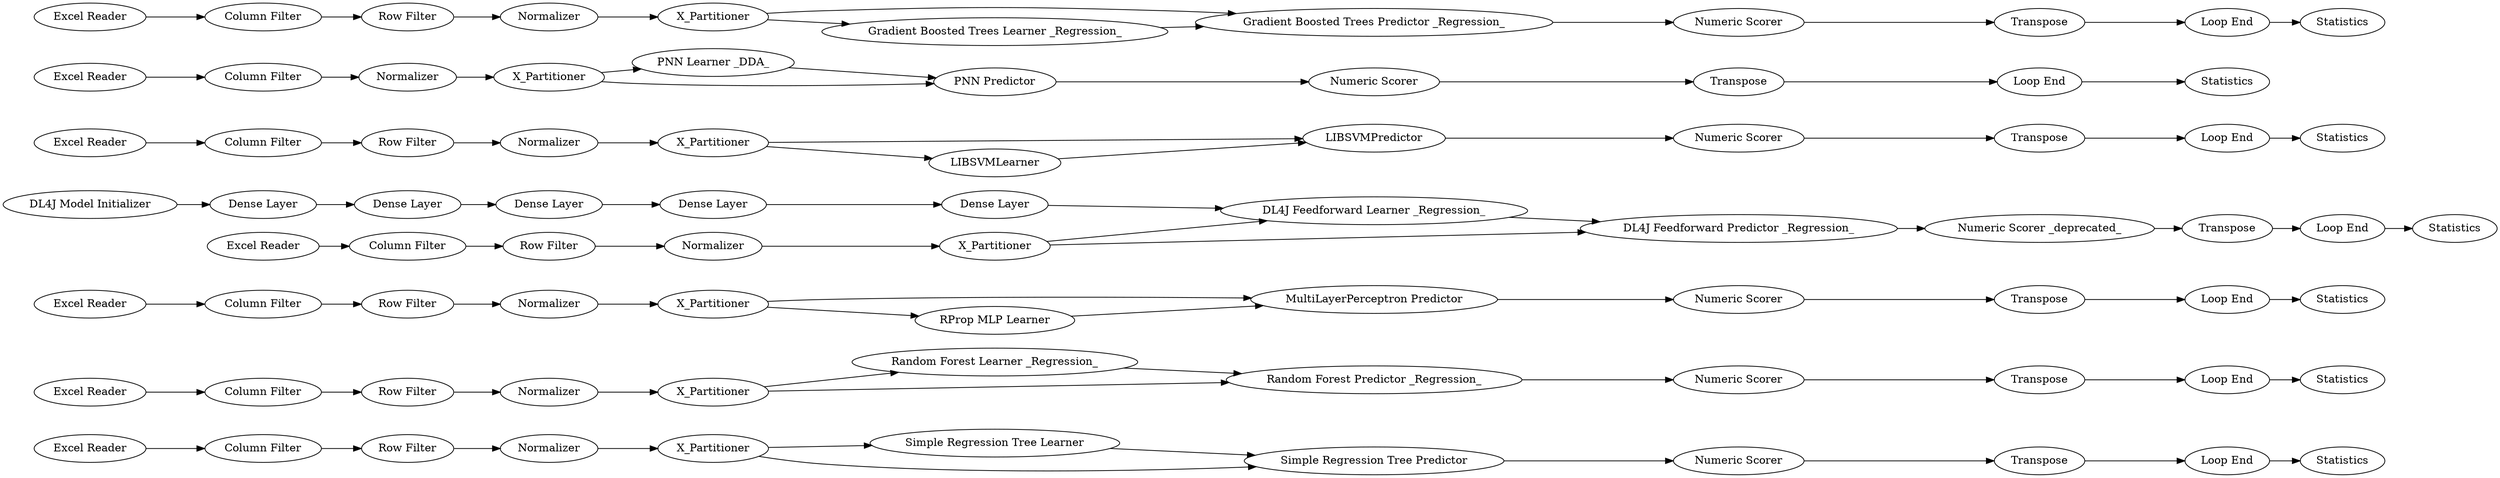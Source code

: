 digraph {
	111 -> 110
	7 -> 8
	4 -> 5
	106 -> 107
	57 -> 58
	113 -> 111
	5 -> 127
	140 -> 136
	2 -> 154
	58 -> 52
	126 -> 2
	26 -> 74
	25 -> 108
	147 -> 152
	143 -> 135
	138 -> 134
	114 -> 28
	148 -> 156
	108 -> 112
	15 -> 115
	156 -> 155
	123 -> 117
	139 -> 140
	130 -> 30
	131 -> 75
	157 -> 158
	12 -> 59
	115 -> 116
	82 -> 106
	52 -> 55
	132 -> 133
	58 -> 76
	29 -> 7
	28 -> 10
	128 -> 129
	59 -> 72
	10 -> 11
	152 -> 157
	151 -> 147
	120 -> 123
	137 -> 141
	29 -> 8
	122 -> 119
	142 -> 140
	129 -> 30
	134 -> 137
	149 -> 153
	6 -> 5
	150 -> 149
	136 -> 146
	125 -> 73
	4 -> 6
	117 -> 15
	1 -> 82
	11 -> 25
	121 -> 118
	107 -> 29
	141 -> 142
	127 -> 124
	129 -> 130
	27 -> 151
	3 -> 4
	76 -> 52
	30 -> 26
	154 -> 3
	110 -> 114
	119 -> 120
	74 -> 131
	55 -> 150
	116 -> 121
	117 -> 14
	14 -> 15
	72 -> 80
	8 -> 12
	155 -> 57
	124 -> 125
	146 -> 143
	142 -> 139
	158 -> 76
	112 -> 109
	133 -> 128
	28 -> 11
	126 [label="Excel Reader"]
	136 [label="Numeric Scorer"]
	26 [label="Numeric Scorer"]
	153 [label=Statistics]
	3 [label=Normalizer]
	154 [label="Row Filter"]
	6 [label="RProp MLP Learner"]
	146 [label=Transpose]
	129 [label=X_Partitioner]
	12 [label="Numeric Scorer"]
	75 [label=Statistics]
	150 [label=Transpose]
	115 [label="Numeric Scorer"]
	28 [label=X_Partitioner]
	11 [label="Simple Regression Tree Predictor"]
	135 [label=Statistics]
	134 [label="Column Filter"]
	5 [label="MultiLayerPerceptron Predictor"]
	107 [label=Normalizer]
	120 [label="Row Filter"]
	29 [label=X_Partitioner]
	157 [label="Dense Layer"]
	118 [label=Statistics]
	27 [label="DL4J Model Initializer"]
	58 [label=X_Partitioner]
	8 [label="Random Forest Predictor _Regression_"]
	108 [label=Transpose]
	122 [label="Excel Reader"]
	151 [label="Dense Layer"]
	137 [label="Row Filter"]
	119 [label="Column Filter"]
	141 [label=Normalizer]
	125 [label="Loop End"]
	1 [label="Excel Reader"]
	147 [label="Dense Layer"]
	80 [label=Statistics]
	52 [label="DL4J Feedforward Predictor _Regression_"]
	132 [label="Excel Reader"]
	57 [label=Normalizer]
	55 [label="Numeric Scorer _deprecated_"]
	7 [label="Random Forest Learner _Regression_"]
	138 [label="Excel Reader"]
	121 [label="Loop End"]
	156 [label="Column Filter"]
	131 [label="Loop End"]
	15 [label="Gradient Boosted Trees Predictor _Regression_"]
	25 [label="Numeric Scorer"]
	114 [label=Normalizer]
	59 [label=Transpose]
	123 [label=Normalizer]
	142 [label=X_Partitioner]
	143 [label="Loop End"]
	72 [label="Loop End"]
	4 [label=X_Partitioner]
	124 [label=Transpose]
	14 [label="Gradient Boosted Trees Learner _Regression_"]
	117 [label=X_Partitioner]
	82 [label="Column Filter"]
	140 [label=LIBSVMPredictor]
	116 [label=Transpose]
	155 [label="Row Filter"]
	152 [label="Dense Layer"]
	30 [label="PNN Predictor"]
	128 [label=Normalizer]
	133 [label="Column Filter"]
	74 [label=Transpose]
	149 [label="Loop End"]
	109 [label=Statistics]
	110 [label="Row Filter"]
	10 [label="Simple Regression Tree Learner"]
	148 [label="Excel Reader"]
	112 [label="Loop End"]
	127 [label="Numeric Scorer"]
	158 [label="Dense Layer"]
	76 [label="DL4J Feedforward Learner _Regression_"]
	106 [label="Row Filter"]
	113 [label="Excel Reader"]
	139 [label=LIBSVMLearner]
	130 [label="PNN Learner _DDA_"]
	111 [label="Column Filter"]
	73 [label=Statistics]
	2 [label="Column Filter"]
	rankdir=LR
}
